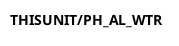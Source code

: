 @startuml
title THISUNIT/PH_AL_WTR
!define std_batch_size  'UP001_VALUE'
!define water_charge_setpoint 'WTR_CHG_EM/OP001_VALUE'
!define vent_setpoint    'RX_PRESS_EM/OP005_VALUE'
!define pad_setpoint    'RX_PRESS_EM/OP001_VALUE'
!define agitator_speed  80%
!define reactor_target_weight   15000 lb
!define temperature_setpoint    'RX_JKT_CTRL_EM/OP001_VALUE'
!define CHARGE_CHARGE   2
!define VENT_ATM    2
!define PRESS_AUTO  4
!define TEMP_COOL   2

@enduml
